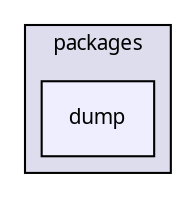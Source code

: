 digraph "packages/database/packages/dump/" {
  compound=true
  node [ fontsize="10", fontname="FreeSans.ttf"];
  edge [ labelfontsize="10", labelfontname="FreeSans.ttf"];
  subgraph clusterdir_9e29d43dd7407de83abd117b75b27387 {
    graph [ bgcolor="#ddddee", pencolor="black", label="packages" fontname="FreeSans.ttf", fontsize="10", URL="dir_9e29d43dd7407de83abd117b75b27387.html"]
  dir_edb7e74c5742dbe0a0b00c4b189f3003 [shape=box, label="dump", style="filled", fillcolor="#eeeeff", pencolor="black", URL="dir_edb7e74c5742dbe0a0b00c4b189f3003.html"];
  }
}
